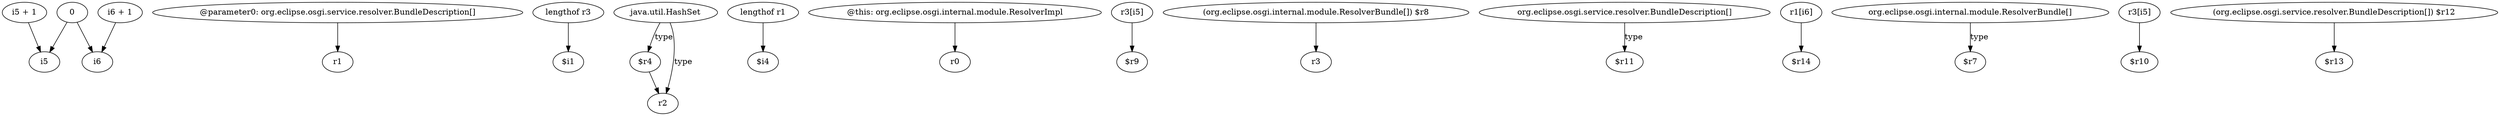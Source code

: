 digraph g {
0[label="i5 + 1"]
1[label="i5"]
0->1[label=""]
2[label="@parameter0: org.eclipse.osgi.service.resolver.BundleDescription[]"]
3[label="r1"]
2->3[label=""]
4[label="lengthof r3"]
5[label="$i1"]
4->5[label=""]
6[label="$r4"]
7[label="r2"]
6->7[label=""]
8[label="0"]
9[label="i6"]
8->9[label=""]
10[label="lengthof r1"]
11[label="$i4"]
10->11[label=""]
8->1[label=""]
12[label="@this: org.eclipse.osgi.internal.module.ResolverImpl"]
13[label="r0"]
12->13[label=""]
14[label="r3[i5]"]
15[label="$r9"]
14->15[label=""]
16[label="(org.eclipse.osgi.internal.module.ResolverBundle[]) $r8"]
17[label="r3"]
16->17[label=""]
18[label="org.eclipse.osgi.service.resolver.BundleDescription[]"]
19[label="$r11"]
18->19[label="type"]
20[label="r1[i6]"]
21[label="$r14"]
20->21[label=""]
22[label="org.eclipse.osgi.internal.module.ResolverBundle[]"]
23[label="$r7"]
22->23[label="type"]
24[label="r3[i5]"]
25[label="$r10"]
24->25[label=""]
26[label="java.util.HashSet"]
26->7[label="type"]
27[label="i6 + 1"]
27->9[label=""]
28[label="(org.eclipse.osgi.service.resolver.BundleDescription[]) $r12"]
29[label="$r13"]
28->29[label=""]
26->6[label="type"]
}
